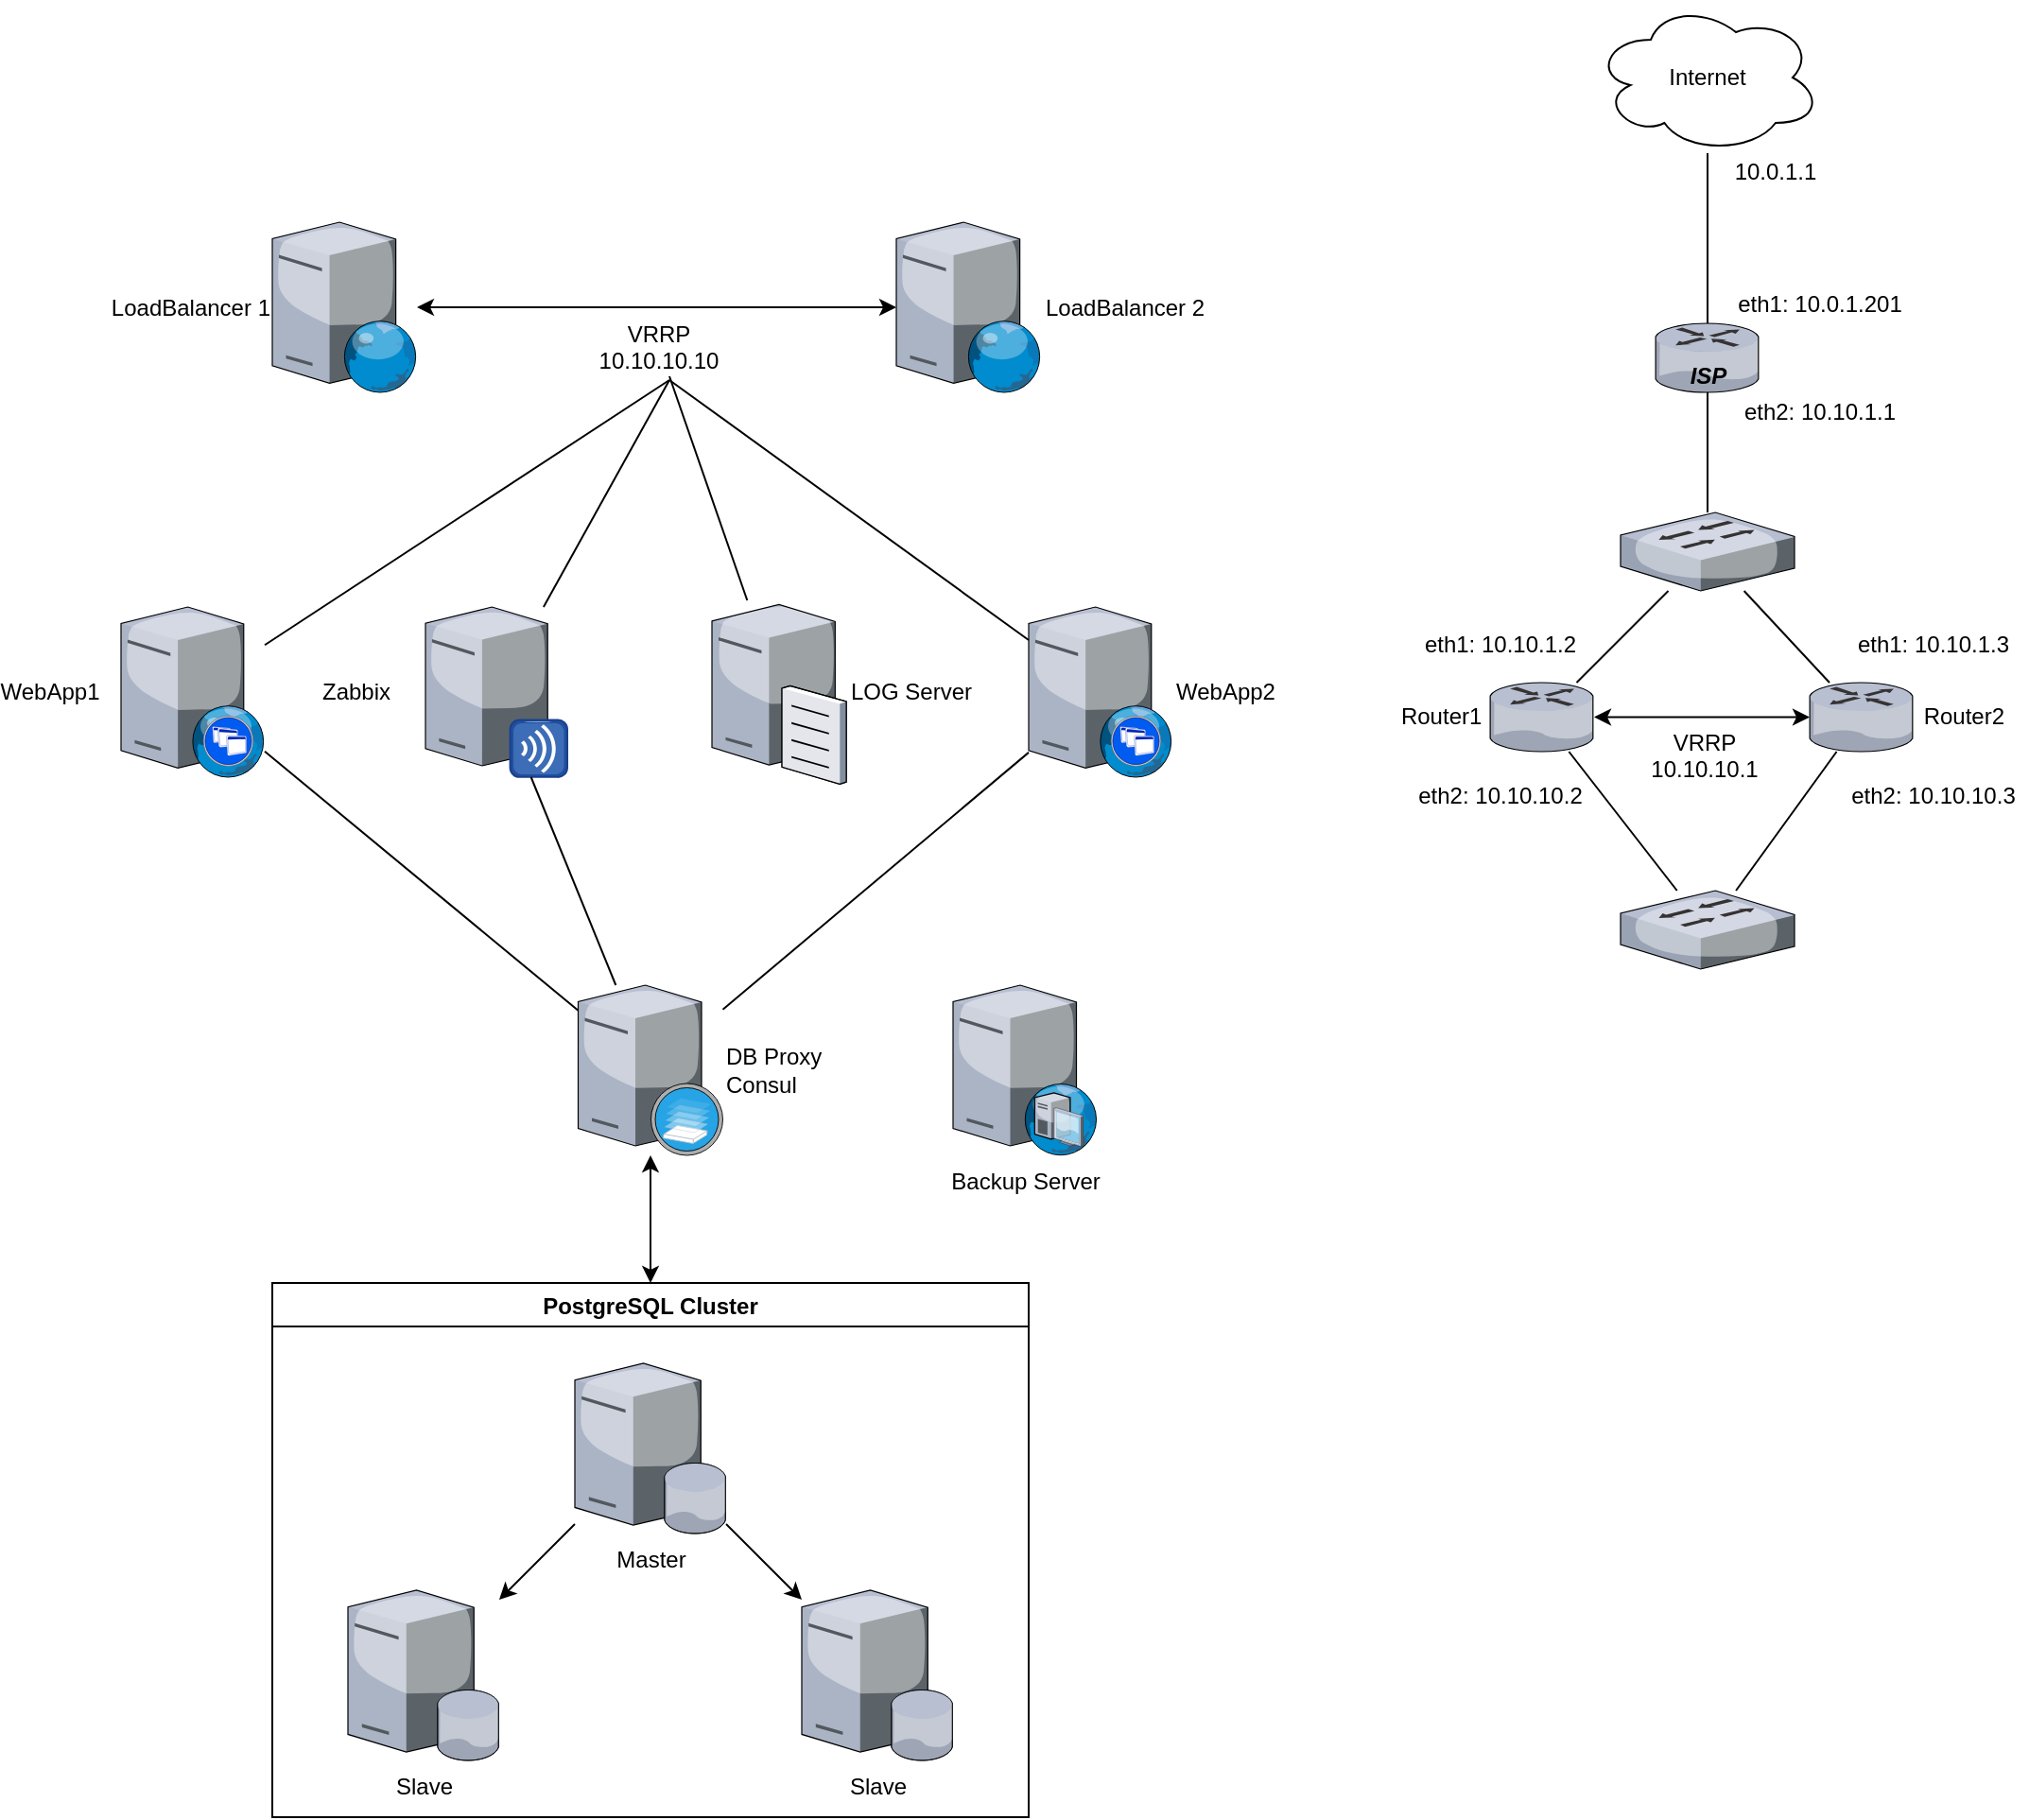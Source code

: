 <mxfile version="13.0.3" type="device"><diagram name="Page-1" id="822b0af5-4adb-64df-f703-e8dfc1f81529"><mxGraphModel dx="1106" dy="869" grid="1" gridSize="10" guides="1" tooltips="1" connect="1" arrows="1" fold="1" page="1" pageScale="1" pageWidth="2336" pageHeight="1654" background="#ffffff" math="0" shadow="0"><root><mxCell id="0"/><mxCell id="1" parent="0"/><mxCell id="PSkHNn1plQj4ABkqZBBQ-1" value="WebApp1" style="verticalLabelPosition=middle;aspect=fixed;html=1;verticalAlign=middle;strokeColor=none;align=center;outlineConnect=0;shape=mxgraph.citrix.xenapp_web;labelPosition=left;" parent="1" vertex="1"><mxGeometry x="360" y="360" width="76" height="90" as="geometry"/></mxCell><mxCell id="PSkHNn1plQj4ABkqZBBQ-2" value="WebApp2" style="verticalLabelPosition=middle;aspect=fixed;html=1;verticalAlign=middle;strokeColor=none;align=left;outlineConnect=0;shape=mxgraph.citrix.xenapp_web;labelPosition=right;" parent="1" vertex="1"><mxGeometry x="840" y="360" width="76" height="90" as="geometry"/></mxCell><mxCell id="PSkHNn1plQj4ABkqZBBQ-3" value="LoadBalancer 1" style="verticalLabelPosition=middle;aspect=fixed;html=1;verticalAlign=middle;strokeColor=none;align=right;outlineConnect=0;shape=mxgraph.citrix.web_server;labelPosition=left;" parent="1" vertex="1"><mxGeometry x="440" y="156.5" width="76.5" height="90" as="geometry"/></mxCell><mxCell id="PSkHNn1plQj4ABkqZBBQ-4" value="Master" style="verticalLabelPosition=bottom;aspect=fixed;html=1;verticalAlign=top;strokeColor=none;align=center;outlineConnect=0;shape=mxgraph.citrix.database_server;" parent="1" vertex="1"><mxGeometry x="600" y="760" width="80" height="90" as="geometry"/></mxCell><mxCell id="PSkHNn1plQj4ABkqZBBQ-5" value="Slave" style="verticalLabelPosition=bottom;aspect=fixed;html=1;verticalAlign=top;strokeColor=none;align=center;outlineConnect=0;shape=mxgraph.citrix.database_server;" parent="1" vertex="1"><mxGeometry x="720" y="880" width="80" height="90" as="geometry"/></mxCell><mxCell id="PSkHNn1plQj4ABkqZBBQ-6" value="Slave" style="verticalLabelPosition=bottom;aspect=fixed;html=1;verticalAlign=top;strokeColor=none;align=center;outlineConnect=0;shape=mxgraph.citrix.database_server;" parent="1" vertex="1"><mxGeometry x="480" y="880" width="80" height="90" as="geometry"/></mxCell><mxCell id="PSkHNn1plQj4ABkqZBBQ-7" value="&lt;div&gt;DB Proxy&lt;/div&gt;&lt;div&gt;Consul&lt;/div&gt;" style="verticalLabelPosition=middle;aspect=fixed;html=1;verticalAlign=middle;strokeColor=none;align=left;outlineConnect=0;shape=mxgraph.citrix.xenserver;labelPosition=right;" parent="1" vertex="1"><mxGeometry x="601.75" y="560" width="76.5" height="90" as="geometry"/></mxCell><mxCell id="PSkHNn1plQj4ABkqZBBQ-8" value="&lt;div&gt;Router1&amp;nbsp;&lt;/div&gt;" style="verticalLabelPosition=middle;aspect=fixed;html=1;verticalAlign=middle;strokeColor=none;align=right;outlineConnect=0;shape=mxgraph.citrix.router;labelPosition=left;" parent="1" vertex="1"><mxGeometry x="1084" y="400" width="55" height="36.5" as="geometry"/></mxCell><mxCell id="PSkHNn1plQj4ABkqZBBQ-13" value="&lt;div&gt;LOG Server&lt;/div&gt;" style="verticalLabelPosition=middle;aspect=fixed;html=1;verticalAlign=middle;strokeColor=none;align=left;outlineConnect=0;shape=mxgraph.citrix.file_server;labelPosition=right;" parent="1" vertex="1"><mxGeometry x="672.5" y="356.5" width="71" height="97" as="geometry"/></mxCell><mxCell id="PSkHNn1plQj4ABkqZBBQ-14" value="Backup Server" style="verticalLabelPosition=bottom;aspect=fixed;html=1;verticalAlign=top;strokeColor=none;align=center;outlineConnect=0;shape=mxgraph.citrix.dhcp_server;" parent="1" vertex="1"><mxGeometry x="800" y="560" width="76" height="90" as="geometry"/></mxCell><mxCell id="c3SdVriYZt0TlbIWFmBa-1" value="Zabbix" style="verticalLabelPosition=middle;aspect=fixed;html=1;verticalAlign=middle;strokeColor=none;align=center;outlineConnect=0;shape=mxgraph.citrix.merchandising_server;labelPosition=left;" parent="1" vertex="1"><mxGeometry x="521" y="360" width="75" height="90" as="geometry"/></mxCell><mxCell id="c3SdVriYZt0TlbIWFmBa-2" value="&lt;div&gt;&amp;nbsp;Router2&lt;/div&gt;" style="verticalLabelPosition=middle;aspect=fixed;html=1;verticalAlign=middle;strokeColor=none;align=left;outlineConnect=0;shape=mxgraph.citrix.router;labelPosition=right;" parent="1" vertex="1"><mxGeometry x="1253" y="400" width="55" height="36.5" as="geometry"/></mxCell><mxCell id="c3SdVriYZt0TlbIWFmBa-3" value="&lt;div&gt;ISP&lt;/div&gt;" style="verticalLabelPosition=middle;aspect=fixed;html=1;verticalAlign=bottom;strokeColor=none;align=center;outlineConnect=0;shape=mxgraph.citrix.router;labelPosition=center;fontStyle=3;horizontal=1;" parent="1" vertex="1"><mxGeometry x="1171.5" y="210" width="55" height="36.5" as="geometry"/></mxCell><mxCell id="c3SdVriYZt0TlbIWFmBa-4" value="" style="endArrow=none;html=1;" parent="1" source="PSkHNn1plQj4ABkqZBBQ-8" target="c3SdVriYZt0TlbIWFmBa-15" edge="1"><mxGeometry width="50" height="50" relative="1" as="geometry"><mxPoint x="1134" y="330" as="sourcePoint"/><mxPoint x="1184" y="280" as="targetPoint"/></mxGeometry></mxCell><mxCell id="c3SdVriYZt0TlbIWFmBa-5" value="" style="endArrow=none;html=1;" parent="1" source="c3SdVriYZt0TlbIWFmBa-2" target="c3SdVriYZt0TlbIWFmBa-15" edge="1"><mxGeometry width="50" height="50" relative="1" as="geometry"><mxPoint x="1144" y="340" as="sourcePoint"/><mxPoint x="1195.29" y="256.5" as="targetPoint"/></mxGeometry></mxCell><mxCell id="c3SdVriYZt0TlbIWFmBa-7" value="Internet" style="ellipse;shape=cloud;whiteSpace=wrap;html=1;" parent="1" vertex="1"><mxGeometry x="1139" y="40" width="120" height="80" as="geometry"/></mxCell><mxCell id="c3SdVriYZt0TlbIWFmBa-8" value="" style="endArrow=none;html=1;" parent="1" source="c3SdVriYZt0TlbIWFmBa-20" target="PSkHNn1plQj4ABkqZBBQ-8" edge="1"><mxGeometry width="50" height="50" relative="1" as="geometry"><mxPoint x="1056.5" y="520" as="sourcePoint"/><mxPoint x="1106.5" y="470" as="targetPoint"/></mxGeometry></mxCell><mxCell id="c3SdVriYZt0TlbIWFmBa-9" value="" style="endArrow=none;html=1;" parent="1" source="c3SdVriYZt0TlbIWFmBa-3" target="c3SdVriYZt0TlbIWFmBa-7" edge="1"><mxGeometry width="50" height="50" relative="1" as="geometry"><mxPoint x="1179" y="210" as="sourcePoint"/><mxPoint x="1229" y="160" as="targetPoint"/></mxGeometry></mxCell><mxCell id="c3SdVriYZt0TlbIWFmBa-11" value="eth2: 10.10.1.1" style="text;html=1;strokeColor=none;fillColor=none;align=center;verticalAlign=middle;whiteSpace=wrap;rounded=0;" parent="1" vertex="1"><mxGeometry x="1209" y="246.5" width="99" height="20" as="geometry"/></mxCell><mxCell id="c3SdVriYZt0TlbIWFmBa-13" value="eth1: 10.0.1.201" style="text;html=1;strokeColor=none;fillColor=none;align=center;verticalAlign=middle;whiteSpace=wrap;rounded=0;" parent="1" vertex="1"><mxGeometry x="1209" y="190" width="99" height="20" as="geometry"/></mxCell><mxCell id="c3SdVriYZt0TlbIWFmBa-14" value="10.0.1.1" style="text;html=1;strokeColor=none;fillColor=none;align=center;verticalAlign=middle;whiteSpace=wrap;rounded=0;" parent="1" vertex="1"><mxGeometry x="1214.75" y="120" width="40" height="20" as="geometry"/></mxCell><mxCell id="c3SdVriYZt0TlbIWFmBa-15" value="" style="verticalLabelPosition=bottom;aspect=fixed;html=1;verticalAlign=top;strokeColor=none;align=center;outlineConnect=0;shape=mxgraph.citrix.switch;" parent="1" vertex="1"><mxGeometry x="1153" y="310" width="92" height="41.5" as="geometry"/></mxCell><mxCell id="c3SdVriYZt0TlbIWFmBa-16" value="" style="endArrow=none;html=1;" parent="1" source="c3SdVriYZt0TlbIWFmBa-15" target="c3SdVriYZt0TlbIWFmBa-3" edge="1"><mxGeometry width="50" height="50" relative="1" as="geometry"><mxPoint x="1281.821" y="401.5" as="sourcePoint"/><mxPoint x="1229.922" y="361.5" as="targetPoint"/></mxGeometry></mxCell><mxCell id="c3SdVriYZt0TlbIWFmBa-17" value="eth1: 10.10.1.3" style="text;html=1;strokeColor=none;fillColor=none;align=center;verticalAlign=middle;whiteSpace=wrap;rounded=0;" parent="1" vertex="1"><mxGeometry x="1269" y="370" width="99" height="20" as="geometry"/></mxCell><mxCell id="c3SdVriYZt0TlbIWFmBa-18" value="eth1: 10.10.1.2" style="text;html=1;strokeColor=none;fillColor=none;align=center;verticalAlign=middle;whiteSpace=wrap;rounded=0;" parent="1" vertex="1"><mxGeometry x="1040" y="370" width="99" height="20" as="geometry"/></mxCell><mxCell id="c3SdVriYZt0TlbIWFmBa-19" value="" style="endArrow=none;html=1;" parent="1" source="c3SdVriYZt0TlbIWFmBa-20" target="c3SdVriYZt0TlbIWFmBa-2" edge="1"><mxGeometry width="50" height="50" relative="1" as="geometry"><mxPoint x="1296" y="480" as="sourcePoint"/><mxPoint x="1089.448" y="438" as="targetPoint"/></mxGeometry></mxCell><mxCell id="c3SdVriYZt0TlbIWFmBa-20" value="" style="verticalLabelPosition=bottom;aspect=fixed;html=1;verticalAlign=top;strokeColor=none;align=center;outlineConnect=0;shape=mxgraph.citrix.switch;" parent="1" vertex="1"><mxGeometry x="1153" y="510" width="92" height="41.5" as="geometry"/></mxCell><mxCell id="c3SdVriYZt0TlbIWFmBa-21" value="eth2: 10.10.10.3" style="text;html=1;strokeColor=none;fillColor=none;align=center;verticalAlign=middle;whiteSpace=wrap;rounded=0;" parent="1" vertex="1"><mxGeometry x="1269" y="450" width="99" height="20" as="geometry"/></mxCell><mxCell id="c3SdVriYZt0TlbIWFmBa-22" value="eth2: 10.10.10.2" style="text;html=1;strokeColor=none;fillColor=none;align=center;verticalAlign=middle;whiteSpace=wrap;rounded=0;" parent="1" vertex="1"><mxGeometry x="1040" y="450" width="99" height="20" as="geometry"/></mxCell><mxCell id="c3SdVriYZt0TlbIWFmBa-28" value="" style="endArrow=classic;startArrow=classic;html=1;" parent="1" source="PSkHNn1plQj4ABkqZBBQ-8" target="c3SdVriYZt0TlbIWFmBa-2" edge="1"><mxGeometry width="50" height="50" relative="1" as="geometry"><mxPoint x="1159" y="460" as="sourcePoint"/><mxPoint x="1209" y="410" as="targetPoint"/></mxGeometry></mxCell><mxCell id="c3SdVriYZt0TlbIWFmBa-29" value="VRRP&lt;br&gt;10.10.10.1" style="text;html=1;align=center;verticalAlign=top;resizable=0;points=[];" parent="c3SdVriYZt0TlbIWFmBa-28" vertex="1" connectable="0"><mxGeometry x="0.005" relative="1" as="geometry"><mxPoint as="offset"/></mxGeometry></mxCell><mxCell id="55rr3tUE7DOLH0A7e-WQ-1" value="PostgreSQL Cluster" style="swimlane;" parent="1" vertex="1"><mxGeometry x="440" y="717.5" width="400" height="282.5" as="geometry"/></mxCell><mxCell id="55rr3tUE7DOLH0A7e-WQ-5" value="" style="endArrow=classic;startArrow=classic;html=1;exitX=0.5;exitY=0;exitDx=0;exitDy=0;" parent="1" source="55rr3tUE7DOLH0A7e-WQ-1" target="PSkHNn1plQj4ABkqZBBQ-7" edge="1"><mxGeometry width="50" height="50" relative="1" as="geometry"><mxPoint x="510" y="670" as="sourcePoint"/><mxPoint x="560" y="620" as="targetPoint"/></mxGeometry></mxCell><mxCell id="55rr3tUE7DOLH0A7e-WQ-12" value="" style="endArrow=none;html=1;" parent="1" target="PSkHNn1plQj4ABkqZBBQ-2" edge="1"><mxGeometry width="50" height="50" relative="1" as="geometry"><mxPoint x="650" y="240" as="sourcePoint"/><mxPoint x="570" y="270" as="targetPoint"/></mxGeometry></mxCell><mxCell id="55rr3tUE7DOLH0A7e-WQ-13" value="" style="endArrow=none;html=1;" parent="1" source="PSkHNn1plQj4ABkqZBBQ-1" edge="1"><mxGeometry width="50" height="50" relative="1" as="geometry"><mxPoint x="530" y="330" as="sourcePoint"/><mxPoint x="650" y="240" as="targetPoint"/></mxGeometry></mxCell><mxCell id="55rr3tUE7DOLH0A7e-WQ-14" value="" style="endArrow=none;html=1;" parent="1" source="PSkHNn1plQj4ABkqZBBQ-2" target="PSkHNn1plQj4ABkqZBBQ-7" edge="1"><mxGeometry width="50" height="50" relative="1" as="geometry"><mxPoint x="540" y="340" as="sourcePoint"/><mxPoint x="590" y="290" as="targetPoint"/></mxGeometry></mxCell><mxCell id="55rr3tUE7DOLH0A7e-WQ-15" value="" style="endArrow=none;html=1;" parent="1" source="PSkHNn1plQj4ABkqZBBQ-1" target="PSkHNn1plQj4ABkqZBBQ-7" edge="1"><mxGeometry width="50" height="50" relative="1" as="geometry"><mxPoint x="550" y="440" as="sourcePoint"/><mxPoint x="600" y="300" as="targetPoint"/></mxGeometry></mxCell><mxCell id="55rr3tUE7DOLH0A7e-WQ-16" value="" style="endArrow=classic;html=1;" parent="1" source="PSkHNn1plQj4ABkqZBBQ-4" target="PSkHNn1plQj4ABkqZBBQ-6" edge="1"><mxGeometry width="50" height="50" relative="1" as="geometry"><mxPoint x="470" y="840" as="sourcePoint"/><mxPoint x="520" y="790" as="targetPoint"/></mxGeometry></mxCell><mxCell id="55rr3tUE7DOLH0A7e-WQ-17" value="" style="endArrow=classic;html=1;" parent="1" source="PSkHNn1plQj4ABkqZBBQ-4" target="PSkHNn1plQj4ABkqZBBQ-5" edge="1"><mxGeometry width="50" height="50" relative="1" as="geometry"><mxPoint x="680" y="920" as="sourcePoint"/><mxPoint x="730" y="870" as="targetPoint"/></mxGeometry></mxCell><mxCell id="pNAZeWyUbekFc1Xy40WP-1" value="" style="endArrow=none;html=1;" parent="1" source="PSkHNn1plQj4ABkqZBBQ-7" target="c3SdVriYZt0TlbIWFmBa-1" edge="1"><mxGeometry width="50" height="50" relative="1" as="geometry"><mxPoint x="760" y="660" as="sourcePoint"/><mxPoint x="810" y="610" as="targetPoint"/></mxGeometry></mxCell><mxCell id="guEcwBfiOL1n45D6fDKG-1" value="" style="endArrow=none;html=1;" parent="1" source="PSkHNn1plQj4ABkqZBBQ-13" edge="1"><mxGeometry width="50" height="50" relative="1" as="geometry"><mxPoint x="800" y="470" as="sourcePoint"/><mxPoint x="650" y="238" as="targetPoint"/></mxGeometry></mxCell><mxCell id="guEcwBfiOL1n45D6fDKG-2" value="" style="endArrow=none;html=1;" parent="1" source="c3SdVriYZt0TlbIWFmBa-1" edge="1"><mxGeometry width="50" height="50" relative="1" as="geometry"><mxPoint x="800" y="470" as="sourcePoint"/><mxPoint x="650" y="240" as="targetPoint"/></mxGeometry></mxCell><mxCell id="guEcwBfiOL1n45D6fDKG-3" value="LoadBalancer 2" style="verticalLabelPosition=middle;aspect=fixed;html=1;verticalAlign=middle;strokeColor=none;align=left;outlineConnect=0;shape=mxgraph.citrix.web_server;labelPosition=right;" parent="1" vertex="1"><mxGeometry x="770" y="156.5" width="76.5" height="90" as="geometry"/></mxCell><mxCell id="guEcwBfiOL1n45D6fDKG-5" value="" style="endArrow=classic;startArrow=classic;html=1;" parent="1" source="PSkHNn1plQj4ABkqZBBQ-3" target="guEcwBfiOL1n45D6fDKG-3" edge="1"><mxGeometry width="50" height="50" relative="1" as="geometry"><mxPoint x="620" y="196" as="sourcePoint"/><mxPoint x="734" y="196" as="targetPoint"/></mxGeometry></mxCell><mxCell id="guEcwBfiOL1n45D6fDKG-6" value="VRRP&lt;br&gt;10.10.10.10" style="text;html=1;align=center;verticalAlign=top;resizable=0;points=[];" parent="guEcwBfiOL1n45D6fDKG-5" vertex="1" connectable="0"><mxGeometry x="0.005" relative="1" as="geometry"><mxPoint as="offset"/></mxGeometry></mxCell></root></mxGraphModel></diagram></mxfile>
